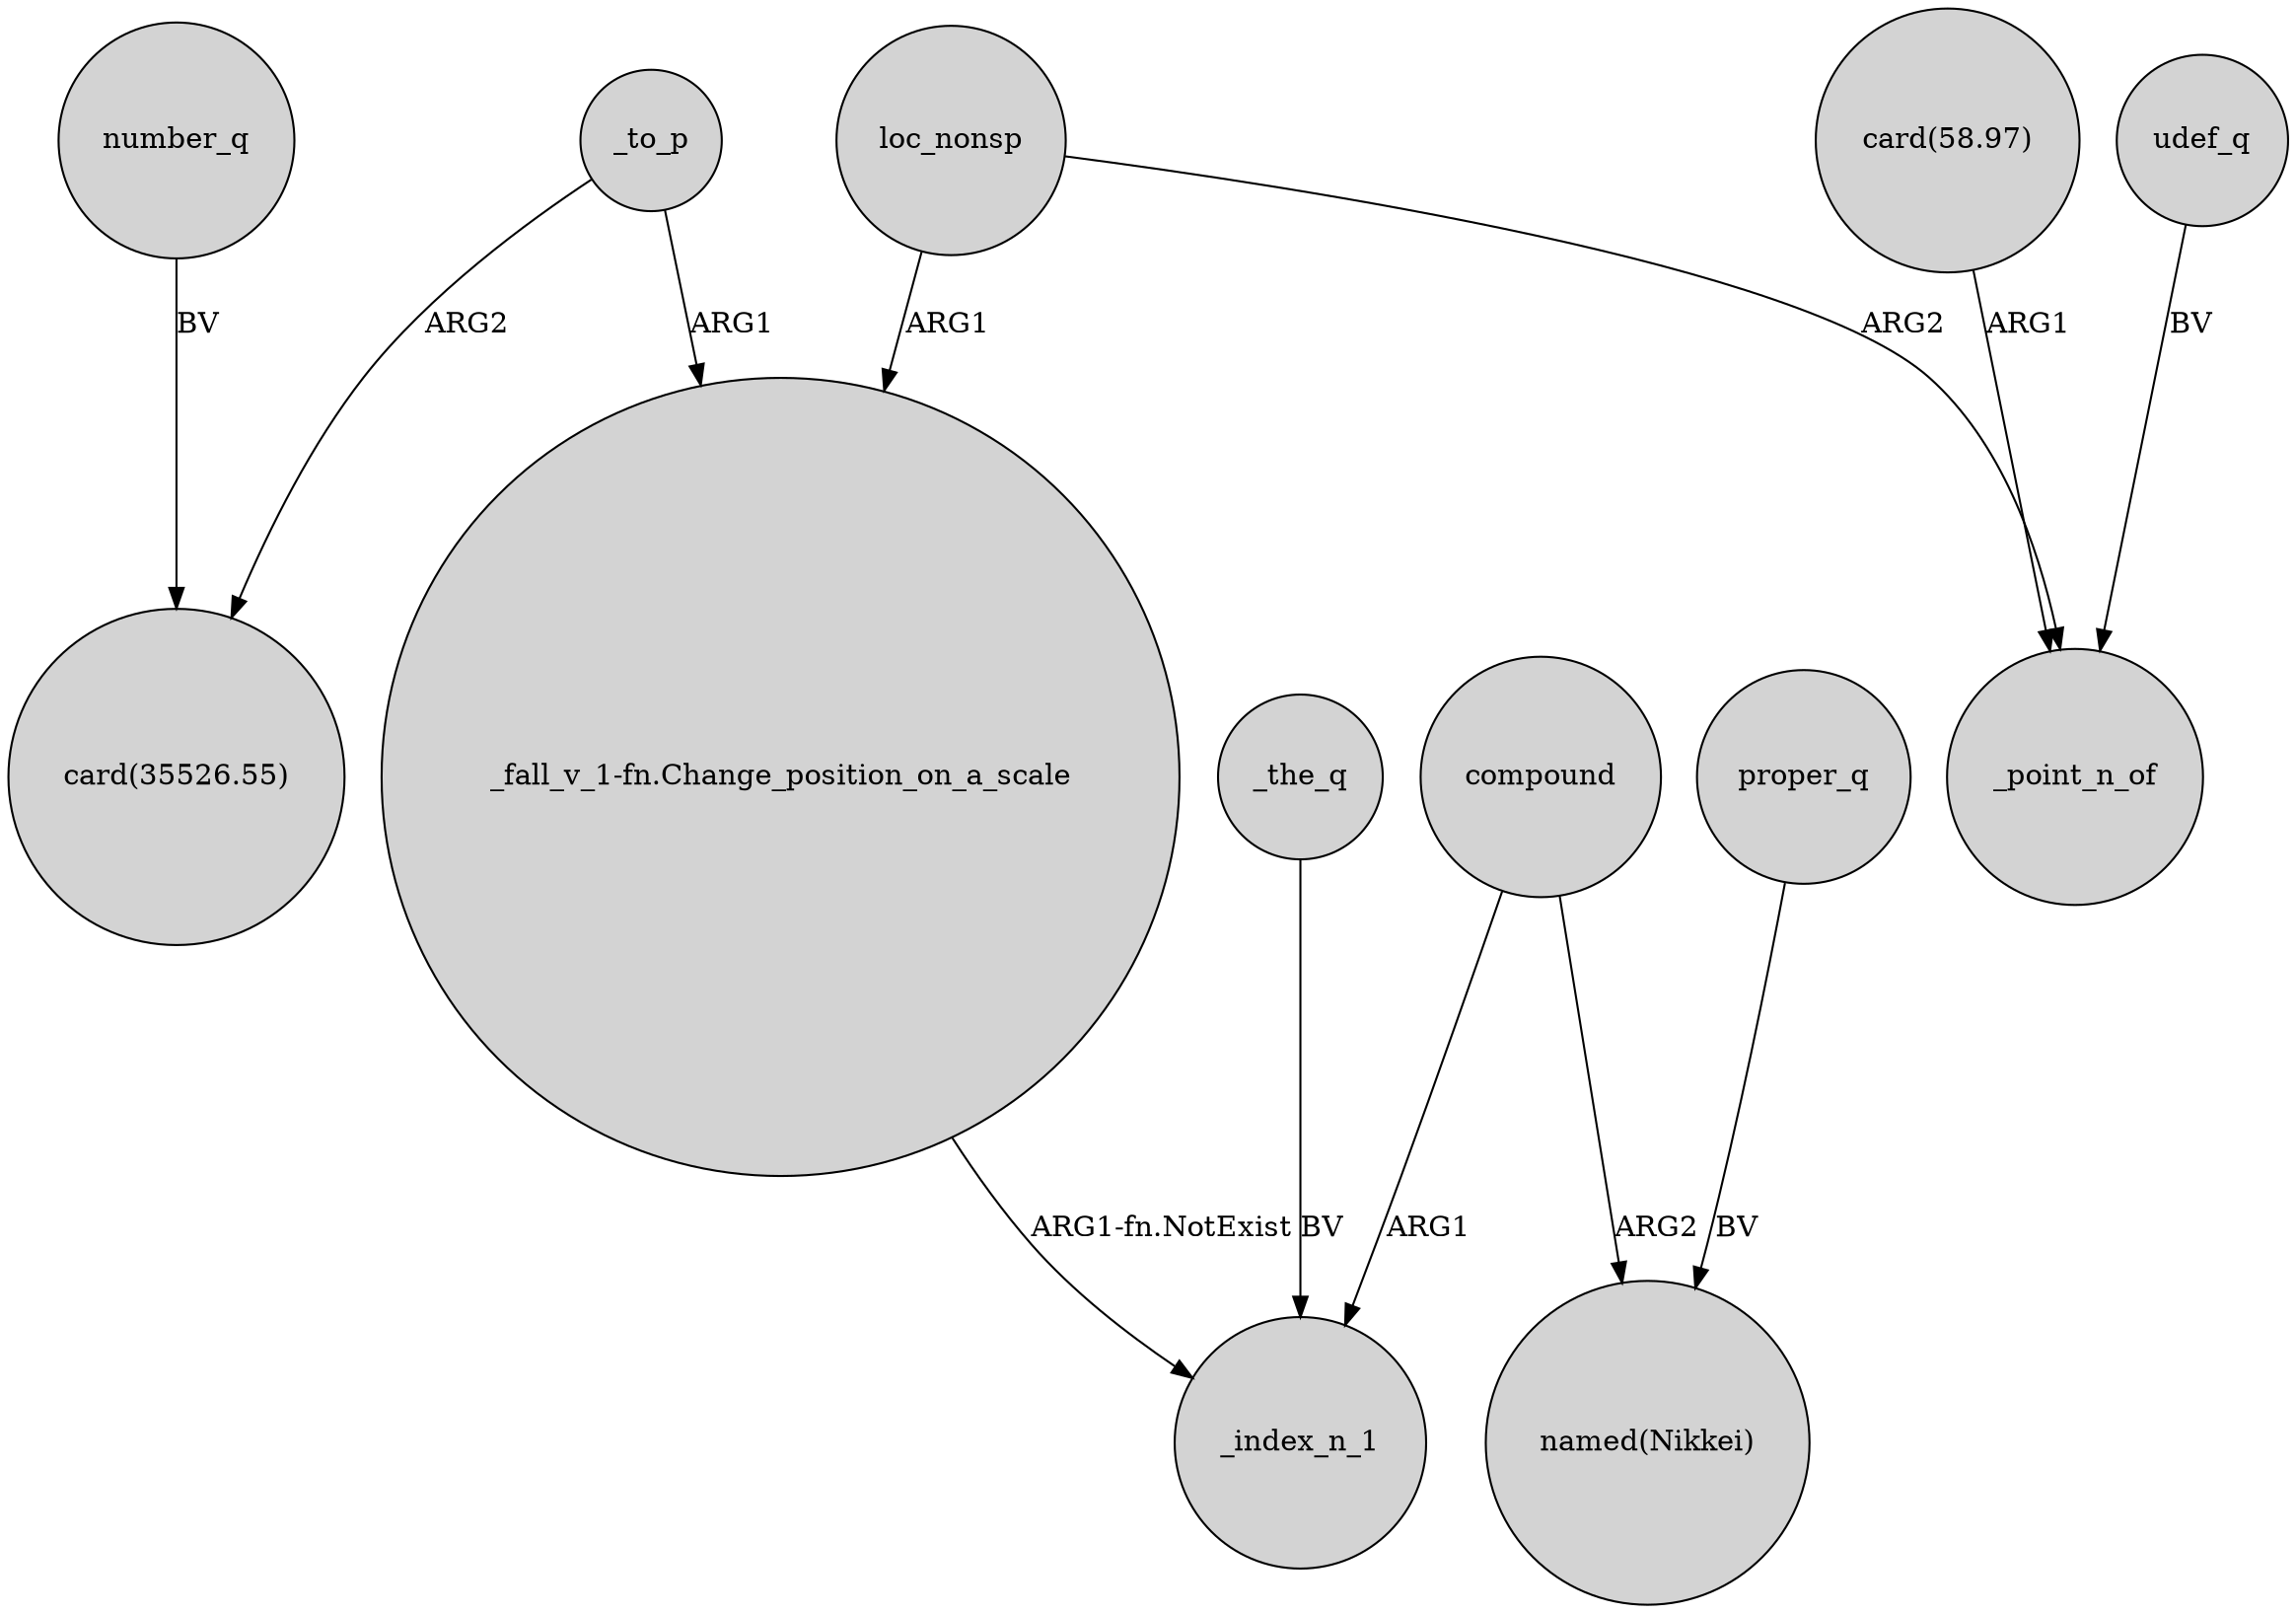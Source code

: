 digraph {
	node [shape=circle style=filled]
	_to_p -> "card(35526.55)" [label=ARG2]
	proper_q -> "named(Nikkei)" [label=BV]
	loc_nonsp -> "_fall_v_1-fn.Change_position_on_a_scale" [label=ARG1]
	loc_nonsp -> _point_n_of [label=ARG2]
	"card(58.97)" -> _point_n_of [label=ARG1]
	compound -> "named(Nikkei)" [label=ARG2]
	number_q -> "card(35526.55)" [label=BV]
	"_fall_v_1-fn.Change_position_on_a_scale" -> _index_n_1 [label="ARG1-fn.NotExist"]
	_to_p -> "_fall_v_1-fn.Change_position_on_a_scale" [label=ARG1]
	compound -> _index_n_1 [label=ARG1]
	udef_q -> _point_n_of [label=BV]
	_the_q -> _index_n_1 [label=BV]
}
